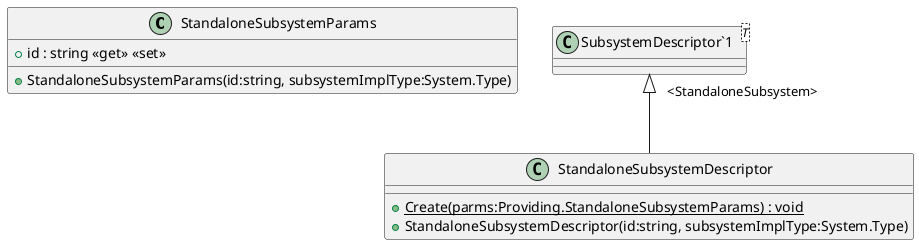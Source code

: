 @startuml
class StandaloneSubsystemParams {
    + id : string <<get>> <<set>>
    + StandaloneSubsystemParams(id:string, subsystemImplType:System.Type)
}
class StandaloneSubsystemDescriptor {
    + {static} Create(parms:Providing.StandaloneSubsystemParams) : void
    + StandaloneSubsystemDescriptor(id:string, subsystemImplType:System.Type)
}
class "SubsystemDescriptor`1"<T> {
}
"SubsystemDescriptor`1" "<StandaloneSubsystem>" <|-- StandaloneSubsystemDescriptor
@enduml
